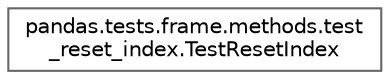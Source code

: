 digraph "Graphical Class Hierarchy"
{
 // LATEX_PDF_SIZE
  bgcolor="transparent";
  edge [fontname=Helvetica,fontsize=10,labelfontname=Helvetica,labelfontsize=10];
  node [fontname=Helvetica,fontsize=10,shape=box,height=0.2,width=0.4];
  rankdir="LR";
  Node0 [id="Node000000",label="pandas.tests.frame.methods.test\l_reset_index.TestResetIndex",height=0.2,width=0.4,color="grey40", fillcolor="white", style="filled",URL="$dd/d6a/classpandas_1_1tests_1_1frame_1_1methods_1_1test__reset__index_1_1TestResetIndex.html",tooltip=" "];
}
